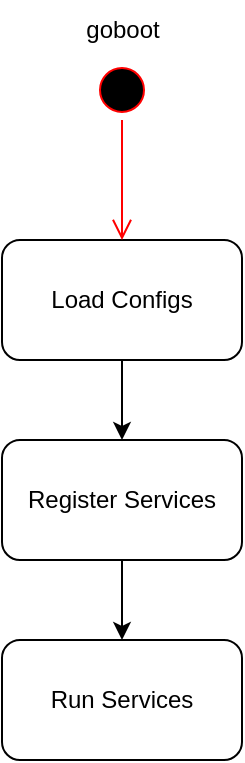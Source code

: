 <mxfile version="27.0.5" pages="3">
  <diagram name="Flow" id="ZvXNQg26AXPy_15aeXb5">
    <mxGraphModel dx="1426" dy="803" grid="1" gridSize="10" guides="1" tooltips="1" connect="1" arrows="1" fold="1" page="1" pageScale="1" pageWidth="827" pageHeight="1169" math="0" shadow="0">
      <root>
        <mxCell id="0" />
        <mxCell id="1" parent="0" />
        <mxCell id="kfqnAs9Y-EzSlDK5in6A-8" style="edgeStyle=orthogonalEdgeStyle;rounded=0;orthogonalLoop=1;jettySize=auto;html=1;entryX=0.5;entryY=0;entryDx=0;entryDy=0;" parent="1" source="kfqnAs9Y-EzSlDK5in6A-2" target="kfqnAs9Y-EzSlDK5in6A-3" edge="1">
          <mxGeometry relative="1" as="geometry" />
        </mxCell>
        <mxCell id="kfqnAs9Y-EzSlDK5in6A-2" value="Load Configs" style="rounded=1;whiteSpace=wrap;html=1;" parent="1" vertex="1">
          <mxGeometry x="55" y="150" width="120" height="60" as="geometry" />
        </mxCell>
        <mxCell id="kfqnAs9Y-EzSlDK5in6A-9" style="edgeStyle=orthogonalEdgeStyle;rounded=0;orthogonalLoop=1;jettySize=auto;html=1;entryX=0.5;entryY=0;entryDx=0;entryDy=0;" parent="1" source="kfqnAs9Y-EzSlDK5in6A-3" target="kfqnAs9Y-EzSlDK5in6A-4" edge="1">
          <mxGeometry relative="1" as="geometry" />
        </mxCell>
        <mxCell id="kfqnAs9Y-EzSlDK5in6A-3" value="Register Services" style="rounded=1;whiteSpace=wrap;html=1;" parent="1" vertex="1">
          <mxGeometry x="55" y="250" width="120" height="60" as="geometry" />
        </mxCell>
        <mxCell id="kfqnAs9Y-EzSlDK5in6A-4" value="Run Services" style="rounded=1;whiteSpace=wrap;html=1;" parent="1" vertex="1">
          <mxGeometry x="55" y="350" width="120" height="60" as="geometry" />
        </mxCell>
        <mxCell id="kfqnAs9Y-EzSlDK5in6A-5" value="" style="ellipse;html=1;shape=startState;fillColor=#000000;strokeColor=#ff0000;" parent="1" vertex="1">
          <mxGeometry x="100" y="60" width="30" height="30" as="geometry" />
        </mxCell>
        <mxCell id="kfqnAs9Y-EzSlDK5in6A-6" value="" style="edgeStyle=orthogonalEdgeStyle;html=1;verticalAlign=bottom;endArrow=open;endSize=8;strokeColor=#ff0000;rounded=0;" parent="1" source="kfqnAs9Y-EzSlDK5in6A-5" edge="1">
          <mxGeometry relative="1" as="geometry">
            <mxPoint x="115" y="150" as="targetPoint" />
          </mxGeometry>
        </mxCell>
        <mxCell id="kfqnAs9Y-EzSlDK5in6A-7" value="goboot" style="text;html=1;align=center;verticalAlign=middle;resizable=0;points=[];autosize=1;strokeColor=none;fillColor=none;" parent="1" vertex="1">
          <mxGeometry x="85" y="30" width="60" height="30" as="geometry" />
        </mxCell>
      </root>
    </mxGraphModel>
  </diagram>
  <diagram id="WWPtJwOiUV__ap72TZ9H" name="config">
    <mxGraphModel dx="1426" dy="803" grid="1" gridSize="10" guides="1" tooltips="1" connect="1" arrows="1" fold="1" page="1" pageScale="1" pageWidth="827" pageHeight="1169" math="0" shadow="0">
      <root>
        <mxCell id="0" />
        <mxCell id="1" parent="0" />
        <mxCell id="LBGTUZZDGP5F3ASScWCd-22" value="" style="rounded=0;whiteSpace=wrap;html=1;" parent="1" vertex="1">
          <mxGeometry x="10" y="530" width="760" height="280" as="geometry" />
        </mxCell>
        <mxCell id="LBGTUZZDGP5F3ASScWCd-20" value="" style="rounded=0;whiteSpace=wrap;html=1;" parent="1" vertex="1">
          <mxGeometry x="10" y="140" width="1110" height="230" as="geometry" />
        </mxCell>
        <mxCell id="LBGTUZZDGP5F3ASScWCd-18" style="edgeStyle=orthogonalEdgeStyle;rounded=0;orthogonalLoop=1;jettySize=auto;html=1;exitX=1;exitY=0.5;exitDx=0;exitDy=0;" parent="1" source="LBGTUZZDGP5F3ASScWCd-10" target="LBGTUZZDGP5F3ASScWCd-14" edge="1">
          <mxGeometry relative="1" as="geometry" />
        </mxCell>
        <mxCell id="LBGTUZZDGP5F3ASScWCd-10" value="" style="rounded=0;whiteSpace=wrap;html=1;" parent="1" vertex="1">
          <mxGeometry x="520" y="190" width="550" height="120" as="geometry" />
        </mxCell>
        <mxCell id="FkD2U1vneZBUDHh9XmWD-13" style="edgeStyle=orthogonalEdgeStyle;rounded=0;orthogonalLoop=1;jettySize=auto;html=1;entryX=0;entryY=0.5;entryDx=0;entryDy=0;" parent="1" source="FkD2U1vneZBUDHh9XmWD-4" target="FkD2U1vneZBUDHh9XmWD-5" edge="1">
          <mxGeometry relative="1" as="geometry" />
        </mxCell>
        <mxCell id="FkD2U1vneZBUDHh9XmWD-4" value="createServiceConfig" style="rounded=1;whiteSpace=wrap;html=1;" parent="1" vertex="1">
          <mxGeometry x="650" y="220" width="120" height="60" as="geometry" />
        </mxCell>
        <mxCell id="FkD2U1vneZBUDHh9XmWD-14" style="edgeStyle=orthogonalEdgeStyle;rounded=0;orthogonalLoop=1;jettySize=auto;html=1;entryX=0;entryY=0.5;entryDx=0;entryDy=0;" parent="1" source="FkD2U1vneZBUDHh9XmWD-5" target="FkD2U1vneZBUDHh9XmWD-6" edge="1">
          <mxGeometry relative="1" as="geometry" />
        </mxCell>
        <mxCell id="FkD2U1vneZBUDHh9XmWD-5" value="is nil" style="rhombus;whiteSpace=wrap;html=1;" parent="1" vertex="1">
          <mxGeometry x="815" y="210" width="80" height="80" as="geometry" />
        </mxCell>
        <mxCell id="FkD2U1vneZBUDHh9XmWD-6" value="ReadConfig" style="rounded=1;whiteSpace=wrap;html=1;" parent="1" vertex="1">
          <mxGeometry x="935" y="220" width="120" height="60" as="geometry" />
        </mxCell>
        <mxCell id="FkD2U1vneZBUDHh9XmWD-7" value="cfg.Validate" style="rounded=1;whiteSpace=wrap;html=1;" parent="1" vertex="1">
          <mxGeometry x="350" y="553" width="120" height="60" as="geometry" />
        </mxCell>
        <mxCell id="FkD2U1vneZBUDHh9XmWD-11" style="edgeStyle=orthogonalEdgeStyle;rounded=0;orthogonalLoop=1;jettySize=auto;html=1;entryX=0;entryY=0.5;entryDx=0;entryDy=0;" parent="1" source="FkD2U1vneZBUDHh9XmWD-8" target="FkD2U1vneZBUDHh9XmWD-9" edge="1">
          <mxGeometry relative="1" as="geometry" />
        </mxCell>
        <mxCell id="FkD2U1vneZBUDHh9XmWD-8" value="Success" style="rhombus;whiteSpace=wrap;html=1;" parent="1" vertex="1">
          <mxGeometry x="510" y="543" width="80" height="80" as="geometry" />
        </mxCell>
        <mxCell id="FkD2U1vneZBUDHh9XmWD-9" value="Register" style="rounded=1;whiteSpace=wrap;html=1;" parent="1" vertex="1">
          <mxGeometry x="630" y="553" width="120" height="60" as="geometry" />
        </mxCell>
        <mxCell id="FkD2U1vneZBUDHh9XmWD-10" style="edgeStyle=orthogonalEdgeStyle;rounded=0;orthogonalLoop=1;jettySize=auto;html=1;entryX=0.028;entryY=0.497;entryDx=0;entryDy=0;entryPerimeter=0;" parent="1" source="FkD2U1vneZBUDHh9XmWD-7" target="FkD2U1vneZBUDHh9XmWD-8" edge="1">
          <mxGeometry relative="1" as="geometry" />
        </mxCell>
        <mxCell id="FkD2U1vneZBUDHh9XmWD-15" value="yes" style="text;html=1;align=center;verticalAlign=middle;resizable=0;points=[];autosize=1;strokeColor=none;fillColor=none;" parent="1" vertex="1">
          <mxGeometry x="590" y="551" width="40" height="30" as="geometry" />
        </mxCell>
        <mxCell id="FkD2U1vneZBUDHh9XmWD-16" value="no" style="text;html=1;align=center;verticalAlign=middle;resizable=0;points=[];autosize=1;strokeColor=none;fillColor=none;" parent="1" vertex="1">
          <mxGeometry x="885" y="218" width="40" height="30" as="geometry" />
        </mxCell>
        <mxCell id="LBGTUZZDGP5F3ASScWCd-7" style="edgeStyle=orthogonalEdgeStyle;rounded=0;orthogonalLoop=1;jettySize=auto;html=1;entryX=0;entryY=0.5;entryDx=0;entryDy=0;" parent="1" source="FkD2U1vneZBUDHh9XmWD-19" target="FkD2U1vneZBUDHh9XmWD-20" edge="1">
          <mxGeometry relative="1" as="geometry" />
        </mxCell>
        <mxCell id="LBGTUZZDGP5F3ASScWCd-19" style="edgeStyle=orthogonalEdgeStyle;rounded=0;orthogonalLoop=1;jettySize=auto;html=1;" parent="1" source="FkD2U1vneZBUDHh9XmWD-19" target="LBGTUZZDGP5F3ASScWCd-13" edge="1">
          <mxGeometry relative="1" as="geometry" />
        </mxCell>
        <mxCell id="FkD2U1vneZBUDHh9XmWD-19" value="New" style="rounded=1;whiteSpace=wrap;html=1;" parent="1" vertex="1">
          <mxGeometry x="30" y="220" width="120" height="60" as="geometry" />
        </mxCell>
        <mxCell id="LBGTUZZDGP5F3ASScWCd-9" style="edgeStyle=orthogonalEdgeStyle;rounded=0;orthogonalLoop=1;jettySize=auto;html=1;entryX=0;entryY=0.5;entryDx=0;entryDy=0;" parent="1" source="FkD2U1vneZBUDHh9XmWD-20" target="LBGTUZZDGP5F3ASScWCd-8" edge="1">
          <mxGeometry relative="1" as="geometry" />
        </mxCell>
        <mxCell id="FkD2U1vneZBUDHh9XmWD-20" value="Init" style="rounded=1;whiteSpace=wrap;html=1;" parent="1" vertex="1">
          <mxGeometry x="175" y="220" width="120" height="60" as="geometry" />
        </mxCell>
        <mxCell id="FkD2U1vneZBUDHh9XmWD-23" value="for all services" style="text;html=1;align=center;verticalAlign=middle;resizable=0;points=[];autosize=1;strokeColor=none;fillColor=none;" parent="1" vertex="1">
          <mxGeometry x="520" y="160" width="100" height="30" as="geometry" />
        </mxCell>
        <mxCell id="LBGTUZZDGP5F3ASScWCd-1" value="" style="ellipse;html=1;shape=startState;fillColor=#000000;strokeColor=#ff0000;" parent="1" vertex="1">
          <mxGeometry x="75" y="30" width="30" height="30" as="geometry" />
        </mxCell>
        <mxCell id="LBGTUZZDGP5F3ASScWCd-2" value="" style="edgeStyle=orthogonalEdgeStyle;html=1;verticalAlign=bottom;endArrow=open;endSize=8;strokeColor=#ff0000;rounded=0;" parent="1" source="LBGTUZZDGP5F3ASScWCd-1" edge="1">
          <mxGeometry relative="1" as="geometry">
            <mxPoint x="90" y="220" as="targetPoint" />
          </mxGeometry>
        </mxCell>
        <mxCell id="LBGTUZZDGP5F3ASScWCd-3" value="goboot" style="text;html=1;align=center;verticalAlign=middle;resizable=0;points=[];autosize=1;strokeColor=none;fillColor=none;" parent="1" vertex="1">
          <mxGeometry x="60" y="10" width="60" height="30" as="geometry" />
        </mxCell>
        <mxCell id="LBGTUZZDGP5F3ASScWCd-6" style="edgeStyle=orthogonalEdgeStyle;rounded=0;orthogonalLoop=1;jettySize=auto;html=1;entryX=0;entryY=0.5;entryDx=0;entryDy=0;" parent="1" source="LBGTUZZDGP5F3ASScWCd-5" target="FkD2U1vneZBUDHh9XmWD-4" edge="1">
          <mxGeometry relative="1" as="geometry" />
        </mxCell>
        <mxCell id="LBGTUZZDGP5F3ASScWCd-5" value="IsEnabled" style="rhombus;whiteSpace=wrap;html=1;" parent="1" vertex="1">
          <mxGeometry x="530" y="210" width="80" height="80" as="geometry" />
        </mxCell>
        <mxCell id="LBGTUZZDGP5F3ASScWCd-11" style="edgeStyle=orthogonalEdgeStyle;rounded=0;orthogonalLoop=1;jettySize=auto;html=1;entryX=0;entryY=0.5;entryDx=0;entryDy=0;" parent="1" source="LBGTUZZDGP5F3ASScWCd-8" target="LBGTUZZDGP5F3ASScWCd-10" edge="1">
          <mxGeometry relative="1" as="geometry" />
        </mxCell>
        <mxCell id="LBGTUZZDGP5F3ASScWCd-8" value="readConfig" style="rounded=1;whiteSpace=wrap;html=1;" parent="1" vertex="1">
          <mxGeometry x="330" y="220" width="120" height="60" as="geometry" />
        </mxCell>
        <mxCell id="LBGTUZZDGP5F3ASScWCd-12" value="yes" style="text;html=1;align=center;verticalAlign=middle;resizable=0;points=[];autosize=1;strokeColor=none;fillColor=none;" parent="1" vertex="1">
          <mxGeometry x="600" y="220" width="40" height="30" as="geometry" />
        </mxCell>
        <mxCell id="LBGTUZZDGP5F3ASScWCd-13" value="New" style="rounded=1;whiteSpace=wrap;html=1;" parent="1" vertex="1">
          <mxGeometry x="30" y="553" width="120" height="60" as="geometry" />
        </mxCell>
        <mxCell id="LBGTUZZDGP5F3ASScWCd-15" style="edgeStyle=orthogonalEdgeStyle;rounded=0;orthogonalLoop=1;jettySize=auto;html=1;entryX=0;entryY=0.5;entryDx=0;entryDy=0;" parent="1" source="LBGTUZZDGP5F3ASScWCd-14" target="FkD2U1vneZBUDHh9XmWD-7" edge="1">
          <mxGeometry relative="1" as="geometry" />
        </mxCell>
        <mxCell id="LBGTUZZDGP5F3ASScWCd-14" value="Register" style="rounded=1;whiteSpace=wrap;html=1;" parent="1" vertex="1">
          <mxGeometry x="190" y="553" width="120" height="60" as="geometry" />
        </mxCell>
        <mxCell id="LBGTUZZDGP5F3ASScWCd-16" value="Unregister" style="rounded=1;whiteSpace=wrap;html=1;" parent="1" vertex="1">
          <mxGeometry x="190" y="640" width="120" height="60" as="geometry" />
        </mxCell>
        <mxCell id="LBGTUZZDGP5F3ASScWCd-17" value="Get" style="rounded=1;whiteSpace=wrap;html=1;" parent="1" vertex="1">
          <mxGeometry x="190" y="730" width="120" height="60" as="geometry" />
        </mxCell>
        <mxCell id="LBGTUZZDGP5F3ASScWCd-21" value="goboot" style="text;html=1;align=center;verticalAlign=middle;resizable=0;points=[];autosize=1;strokeColor=none;fillColor=none;" parent="1" vertex="1">
          <mxGeometry y="98" width="60" height="30" as="geometry" />
        </mxCell>
        <mxCell id="LBGTUZZDGP5F3ASScWCd-23" value="Manager" style="text;html=1;align=center;verticalAlign=middle;resizable=0;points=[];autosize=1;strokeColor=none;fillColor=none;" parent="1" vertex="1">
          <mxGeometry x="10" y="490" width="70" height="30" as="geometry" />
        </mxCell>
      </root>
    </mxGraphModel>
  </diagram>
  <diagram id="CYnOUnid3SBwAi4E7_4x" name="service">
    <mxGraphModel dx="1426" dy="803" grid="1" gridSize="10" guides="1" tooltips="1" connect="1" arrows="1" fold="1" page="1" pageScale="1" pageWidth="827" pageHeight="1169" math="0" shadow="0">
      <root>
        <mxCell id="0" />
        <mxCell id="1" parent="0" />
        <mxCell id="sIZfdt_b24WcANvptpm--9" value="" style="rounded=0;whiteSpace=wrap;html=1;" parent="1" vertex="1">
          <mxGeometry x="50" y="90" width="1110" height="150" as="geometry" />
        </mxCell>
        <mxCell id="sIZfdt_b24WcANvptpm--3" value="" style="rounded=0;whiteSpace=wrap;html=1;" parent="1" vertex="1">
          <mxGeometry x="20" y="360" width="730" height="400" as="geometry" />
        </mxCell>
        <mxCell id="l-AU_JkDHt9bknWfcmie-20" style="edgeStyle=orthogonalEdgeStyle;rounded=0;orthogonalLoop=1;jettySize=auto;html=1;" parent="1" source="l-AU_JkDHt9bknWfcmie-1" target="l-AU_JkDHt9bknWfcmie-5" edge="1">
          <mxGeometry relative="1" as="geometry" />
        </mxCell>
        <mxCell id="l-AU_JkDHt9bknWfcmie-1" value="New" style="rounded=1;whiteSpace=wrap;html=1;" parent="1" vertex="1">
          <mxGeometry x="220" y="130" width="120" height="60" as="geometry" />
        </mxCell>
        <mxCell id="l-AU_JkDHt9bknWfcmie-24" style="edgeStyle=orthogonalEdgeStyle;rounded=0;orthogonalLoop=1;jettySize=auto;html=1;entryX=0;entryY=0.5;entryDx=0;entryDy=0;" parent="1" source="l-AU_JkDHt9bknWfcmie-2" target="l-AU_JkDHt9bknWfcmie-3" edge="1">
          <mxGeometry relative="1" as="geometry" />
        </mxCell>
        <mxCell id="l-AU_JkDHt9bknWfcmie-2" value="RegisterServices" style="rounded=1;whiteSpace=wrap;html=1;" parent="1" vertex="1">
          <mxGeometry x="385" y="130" width="120" height="60" as="geometry" />
        </mxCell>
        <mxCell id="sIZfdt_b24WcANvptpm--4" style="edgeStyle=orthogonalEdgeStyle;rounded=0;orthogonalLoop=1;jettySize=auto;html=1;entryX=0;entryY=0.5;entryDx=0;entryDy=0;" parent="1" source="l-AU_JkDHt9bknWfcmie-3" target="l-AU_JkDHt9bknWfcmie-4" edge="1">
          <mxGeometry relative="1" as="geometry" />
        </mxCell>
        <mxCell id="l-AU_JkDHt9bknWfcmie-3" value="cfg.Services" style="rhombus;whiteSpace=wrap;html=1;" parent="1" vertex="1">
          <mxGeometry x="555" y="120" width="80" height="80" as="geometry" />
        </mxCell>
        <mxCell id="sIZfdt_b24WcANvptpm--5" style="edgeStyle=orthogonalEdgeStyle;rounded=0;orthogonalLoop=1;jettySize=auto;html=1;entryX=0;entryY=0.5;entryDx=0;entryDy=0;" parent="1" source="l-AU_JkDHt9bknWfcmie-4" target="l-AU_JkDHt9bknWfcmie-11" edge="1">
          <mxGeometry relative="1" as="geometry" />
        </mxCell>
        <mxCell id="l-AU_JkDHt9bknWfcmie-4" value="ensure target dir" style="rounded=1;whiteSpace=wrap;html=1;" parent="1" vertex="1">
          <mxGeometry x="685" y="130" width="120" height="60" as="geometry" />
        </mxCell>
        <mxCell id="l-AU_JkDHt9bknWfcmie-5" value="new" style="rounded=1;whiteSpace=wrap;html=1;" parent="1" vertex="1">
          <mxGeometry x="220" y="520" width="120" height="60" as="geometry" />
        </mxCell>
        <mxCell id="l-AU_JkDHt9bknWfcmie-6" value="register" style="rounded=1;whiteSpace=wrap;html=1;" parent="1" vertex="1">
          <mxGeometry x="569" y="520" width="120" height="60" as="geometry" />
        </mxCell>
        <mxCell id="l-AU_JkDHt9bknWfcmie-18" style="edgeStyle=orthogonalEdgeStyle;rounded=0;orthogonalLoop=1;jettySize=auto;html=1;" parent="1" source="l-AU_JkDHt9bknWfcmie-7" target="l-AU_JkDHt9bknWfcmie-17" edge="1">
          <mxGeometry relative="1" as="geometry" />
        </mxCell>
        <mxCell id="l-AU_JkDHt9bknWfcmie-7" value="runAll" style="rounded=1;whiteSpace=wrap;html=1;" parent="1" vertex="1">
          <mxGeometry x="70" y="520" width="120" height="60" as="geometry" />
        </mxCell>
        <mxCell id="l-AU_JkDHt9bknWfcmie-8" value="" style="ellipse;html=1;shape=startState;fillColor=#000000;strokeColor=#ff0000;" parent="1" vertex="1">
          <mxGeometry x="265" y="40" width="30" height="30" as="geometry" />
        </mxCell>
        <mxCell id="l-AU_JkDHt9bknWfcmie-9" value="" style="edgeStyle=orthogonalEdgeStyle;html=1;verticalAlign=bottom;endArrow=open;endSize=8;strokeColor=#ff0000;rounded=0;" parent="1" source="l-AU_JkDHt9bknWfcmie-8" edge="1">
          <mxGeometry relative="1" as="geometry">
            <mxPoint x="280" y="130" as="targetPoint" />
          </mxGeometry>
        </mxCell>
        <mxCell id="l-AU_JkDHt9bknWfcmie-15" style="edgeStyle=orthogonalEdgeStyle;rounded=0;orthogonalLoop=1;jettySize=auto;html=1;exitX=1;exitY=0.5;exitDx=0;exitDy=0;" parent="1" source="l-AU_JkDHt9bknWfcmie-10" target="l-AU_JkDHt9bknWfcmie-12" edge="1">
          <mxGeometry relative="1" as="geometry" />
        </mxCell>
        <mxCell id="l-AU_JkDHt9bknWfcmie-10" value="service.New" style="rounded=1;whiteSpace=wrap;html=1;" parent="1" vertex="1">
          <mxGeometry x="982" y="130" width="120" height="60" as="geometry" />
        </mxCell>
        <mxCell id="sIZfdt_b24WcANvptpm--6" style="edgeStyle=orthogonalEdgeStyle;rounded=0;orthogonalLoop=1;jettySize=auto;html=1;entryX=0;entryY=0.5;entryDx=0;entryDy=0;" parent="1" source="l-AU_JkDHt9bknWfcmie-11" target="l-AU_JkDHt9bknWfcmie-10" edge="1">
          <mxGeometry relative="1" as="geometry" />
        </mxCell>
        <mxCell id="l-AU_JkDHt9bknWfcmie-11" value="cfg.Enabled" style="rhombus;whiteSpace=wrap;html=1;" parent="1" vertex="1">
          <mxGeometry x="855" y="120" width="80" height="80" as="geometry" />
        </mxCell>
        <mxCell id="l-AU_JkDHt9bknWfcmie-13" style="edgeStyle=orthogonalEdgeStyle;rounded=0;orthogonalLoop=1;jettySize=auto;html=1;entryX=0.5;entryY=0;entryDx=0;entryDy=0;" parent="1" source="l-AU_JkDHt9bknWfcmie-12" target="l-AU_JkDHt9bknWfcmie-6" edge="1">
          <mxGeometry relative="1" as="geometry" />
        </mxCell>
        <mxCell id="l-AU_JkDHt9bknWfcmie-12" value="exist" style="rhombus;whiteSpace=wrap;html=1;" parent="1" vertex="1">
          <mxGeometry x="589" y="390" width="80" height="80" as="geometry" />
        </mxCell>
        <mxCell id="l-AU_JkDHt9bknWfcmie-14" value="no" style="text;html=1;align=center;verticalAlign=middle;resizable=0;points=[];autosize=1;strokeColor=none;fillColor=none;" parent="1" vertex="1">
          <mxGeometry x="629" y="478" width="40" height="30" as="geometry" />
        </mxCell>
        <mxCell id="l-AU_JkDHt9bknWfcmie-19" style="edgeStyle=orthogonalEdgeStyle;rounded=0;orthogonalLoop=1;jettySize=auto;html=1;" parent="1" source="l-AU_JkDHt9bknWfcmie-16" target="l-AU_JkDHt9bknWfcmie-7" edge="1">
          <mxGeometry relative="1" as="geometry" />
        </mxCell>
        <mxCell id="l-AU_JkDHt9bknWfcmie-16" value="RunServices" style="rounded=1;whiteSpace=wrap;html=1;" parent="1" vertex="1">
          <mxGeometry x="70" y="130" width="120" height="60" as="geometry" />
        </mxCell>
        <mxCell id="l-AU_JkDHt9bknWfcmie-22" style="edgeStyle=orthogonalEdgeStyle;rounded=0;orthogonalLoop=1;jettySize=auto;html=1;entryX=0;entryY=0.5;entryDx=0;entryDy=0;" parent="1" source="l-AU_JkDHt9bknWfcmie-17" target="l-AU_JkDHt9bknWfcmie-21" edge="1">
          <mxGeometry relative="1" as="geometry">
            <mxPoint x="210" y="670" as="targetPoint" />
          </mxGeometry>
        </mxCell>
        <mxCell id="l-AU_JkDHt9bknWfcmie-17" value="get&amp;nbsp;&lt;div&gt;matching&lt;div&gt;config&lt;/div&gt;&lt;/div&gt;" style="rhombus;whiteSpace=wrap;html=1;" parent="1" vertex="1">
          <mxGeometry x="90" y="630" width="80" height="80" as="geometry" />
        </mxCell>
        <mxCell id="l-AU_JkDHt9bknWfcmie-21" value="scv.Run&lt;div&gt;(with assigned config)&lt;/div&gt;" style="rounded=1;whiteSpace=wrap;html=1;" parent="1" vertex="1">
          <mxGeometry x="220" y="640" width="120" height="60" as="geometry" />
        </mxCell>
        <mxCell id="l-AU_JkDHt9bknWfcmie-23" value="got" style="text;html=1;align=center;verticalAlign=middle;resizable=0;points=[];autosize=1;strokeColor=none;fillColor=none;" parent="1" vertex="1">
          <mxGeometry x="160" y="638" width="40" height="30" as="geometry" />
        </mxCell>
        <mxCell id="l-AU_JkDHt9bknWfcmie-27" value="" style="edgeStyle=orthogonalEdgeStyle;html=1;verticalAlign=bottom;endArrow=open;endSize=8;strokeColor=#ff0000;rounded=0;exitX=0.5;exitY=0.8;exitDx=0;exitDy=0;exitPerimeter=0;entryX=0.5;entryY=0;entryDx=0;entryDy=0;" parent="1" source="l-AU_JkDHt9bknWfcmie-8" target="l-AU_JkDHt9bknWfcmie-2" edge="1">
          <mxGeometry relative="1" as="geometry">
            <mxPoint x="290" y="140" as="targetPoint" />
            <mxPoint x="290" y="80" as="sourcePoint" />
            <Array as="points">
              <mxPoint x="280" y="100" />
              <mxPoint x="445" y="100" />
            </Array>
          </mxGeometry>
        </mxCell>
        <mxCell id="l-AU_JkDHt9bknWfcmie-28" value="goboot" style="text;html=1;align=center;verticalAlign=middle;resizable=0;points=[];autosize=1;strokeColor=none;fillColor=none;" parent="1" vertex="1">
          <mxGeometry x="250" y="10" width="60" height="30" as="geometry" />
        </mxCell>
        <mxCell id="sIZfdt_b24WcANvptpm--2" value="" style="edgeStyle=orthogonalEdgeStyle;html=1;verticalAlign=bottom;endArrow=open;endSize=8;strokeColor=#ff0000;rounded=0;exitX=0.467;exitY=0.767;exitDx=0;exitDy=0;exitPerimeter=0;entryX=0.5;entryY=0;entryDx=0;entryDy=0;" parent="1" source="l-AU_JkDHt9bknWfcmie-8" target="l-AU_JkDHt9bknWfcmie-16" edge="1">
          <mxGeometry relative="1" as="geometry">
            <mxPoint x="455" y="140" as="targetPoint" />
            <mxPoint x="290" y="74" as="sourcePoint" />
            <Array as="points">
              <mxPoint x="279" y="100" />
              <mxPoint x="130" y="100" />
            </Array>
          </mxGeometry>
        </mxCell>
        <mxCell id="sIZfdt_b24WcANvptpm--7" value="not nil" style="text;html=1;align=center;verticalAlign=middle;resizable=0;points=[];autosize=1;strokeColor=none;fillColor=none;" parent="1" vertex="1">
          <mxGeometry x="619" y="130" width="60" height="30" as="geometry" />
        </mxCell>
        <mxCell id="sIZfdt_b24WcANvptpm--8" value="yes" style="text;html=1;align=center;verticalAlign=middle;resizable=0;points=[];autosize=1;strokeColor=none;fillColor=none;" parent="1" vertex="1">
          <mxGeometry x="920" y="130" width="40" height="30" as="geometry" />
        </mxCell>
        <mxCell id="sIZfdt_b24WcANvptpm--10" value="goboot" style="text;html=1;align=center;verticalAlign=middle;resizable=0;points=[];autosize=1;strokeColor=none;fillColor=none;" parent="1" vertex="1">
          <mxGeometry x="50" y="60" width="60" height="30" as="geometry" />
        </mxCell>
        <mxCell id="sIZfdt_b24WcANvptpm--11" value="manager" style="text;html=1;align=center;verticalAlign=middle;resizable=0;points=[];autosize=1;strokeColor=none;fillColor=none;" parent="1" vertex="1">
          <mxGeometry x="15" y="330" width="70" height="30" as="geometry" />
        </mxCell>
      </root>
    </mxGraphModel>
  </diagram>
</mxfile>
